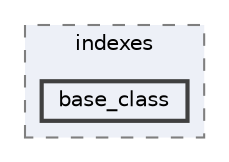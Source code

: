 digraph "env/lib/python3.12/site-packages/pandas/tests/indexes/base_class"
{
 // LATEX_PDF_SIZE
  bgcolor="transparent";
  edge [fontname=Helvetica,fontsize=10,labelfontname=Helvetica,labelfontsize=10];
  node [fontname=Helvetica,fontsize=10,shape=box,height=0.2,width=0.4];
  compound=true
  subgraph clusterdir_399a6bfa8584bb7d5da8f2b2efb8afd8 {
    graph [ bgcolor="#edf0f7", pencolor="grey50", label="indexes", fontname=Helvetica,fontsize=10 style="filled,dashed", URL="dir_399a6bfa8584bb7d5da8f2b2efb8afd8.html",tooltip=""]
  dir_34a6bd8943945c2bfdd8cc608ef0321d [label="base_class", fillcolor="#edf0f7", color="grey25", style="filled,bold", URL="dir_34a6bd8943945c2bfdd8cc608ef0321d.html",tooltip=""];
  }
}
